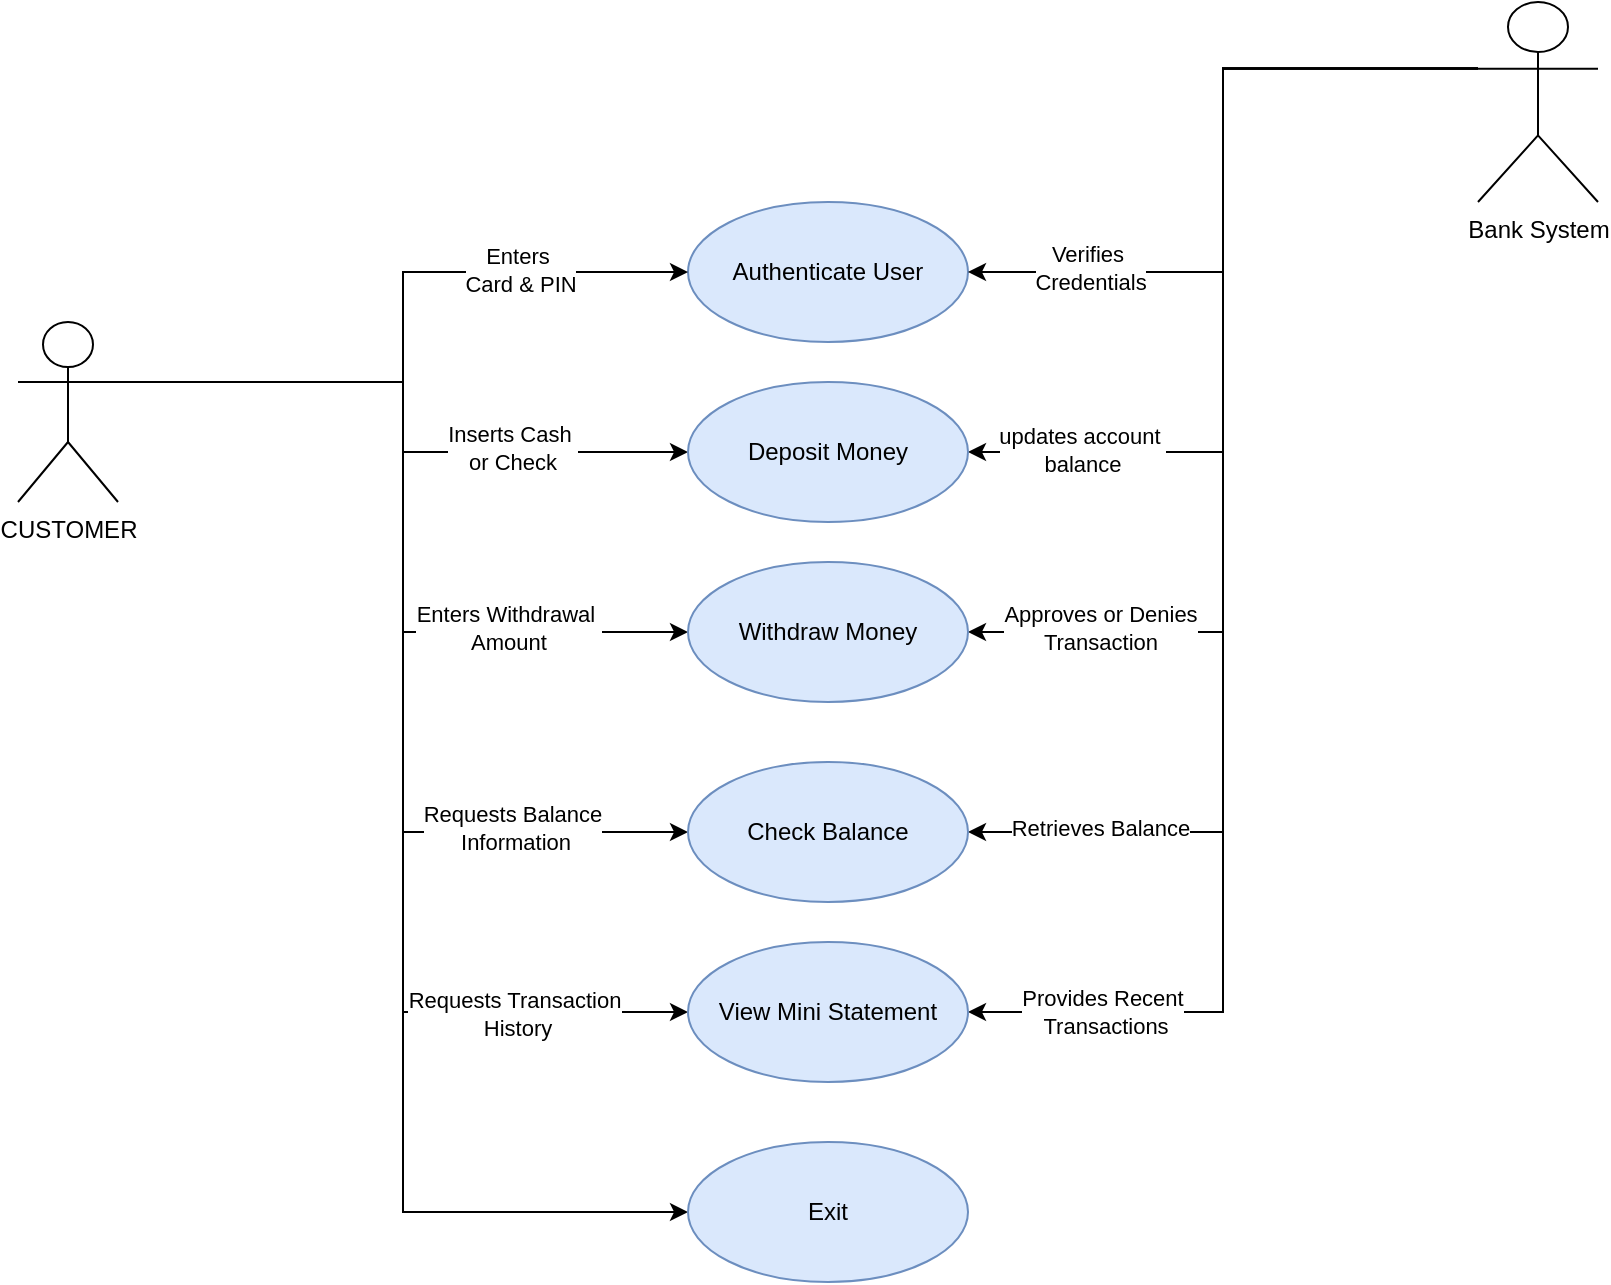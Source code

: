 <mxfile version="26.0.16">
  <diagram name="Page-1" id="0cmK1UkAHQpkOgJ4tksA">
    <mxGraphModel dx="1235" dy="731" grid="1" gridSize="10" guides="1" tooltips="1" connect="1" arrows="1" fold="1" page="1" pageScale="1" pageWidth="850" pageHeight="1100" math="0" shadow="0">
      <root>
        <mxCell id="0" />
        <mxCell id="1" parent="0" />
        <mxCell id="GqySkjpXKYiafqIpHmWa-2" value="Authenticate User" style="ellipse;whiteSpace=wrap;html=1;fillColor=#dae8fc;strokeColor=#6c8ebf;" parent="1" vertex="1">
          <mxGeometry x="355" y="130" width="140" height="70" as="geometry" />
        </mxCell>
        <mxCell id="WJmSbiWewOY4QOVFfTJy-1" style="edgeStyle=orthogonalEdgeStyle;rounded=0;orthogonalLoop=1;jettySize=auto;html=1;exitX=1;exitY=0.333;exitDx=0;exitDy=0;exitPerimeter=0;entryX=0;entryY=0.5;entryDx=0;entryDy=0;" edge="1" parent="1" source="GqySkjpXKYiafqIpHmWa-3" target="GqySkjpXKYiafqIpHmWa-2">
          <mxGeometry relative="1" as="geometry" />
        </mxCell>
        <mxCell id="WJmSbiWewOY4QOVFfTJy-13" value="Enters&amp;nbsp;&lt;div&gt;Card&lt;span style=&quot;background-color: light-dark(#ffffff, var(--ge-dark-color, #121212)); color: light-dark(rgb(0, 0, 0), rgb(255, 255, 255));&quot;&gt;&amp;nbsp;&amp;amp; PIN&lt;/span&gt;&lt;/div&gt;" style="edgeLabel;html=1;align=center;verticalAlign=middle;resizable=0;points=[];" vertex="1" connectable="0" parent="WJmSbiWewOY4QOVFfTJy-1">
          <mxGeometry x="0.506" y="1" relative="1" as="geometry">
            <mxPoint as="offset" />
          </mxGeometry>
        </mxCell>
        <mxCell id="WJmSbiWewOY4QOVFfTJy-2" style="edgeStyle=orthogonalEdgeStyle;rounded=0;orthogonalLoop=1;jettySize=auto;html=1;exitX=1;exitY=0.333;exitDx=0;exitDy=0;exitPerimeter=0;entryX=0;entryY=0.5;entryDx=0;entryDy=0;" edge="1" parent="1" source="GqySkjpXKYiafqIpHmWa-3" target="GqySkjpXKYiafqIpHmWa-15">
          <mxGeometry relative="1" as="geometry" />
        </mxCell>
        <mxCell id="WJmSbiWewOY4QOVFfTJy-22" value="Inserts Cash&amp;nbsp;&lt;div&gt;or Check&lt;/div&gt;" style="edgeLabel;html=1;align=center;verticalAlign=middle;resizable=0;points=[];" vertex="1" connectable="0" parent="WJmSbiWewOY4QOVFfTJy-2">
          <mxGeometry x="0.446" y="2" relative="1" as="geometry">
            <mxPoint as="offset" />
          </mxGeometry>
        </mxCell>
        <mxCell id="WJmSbiWewOY4QOVFfTJy-9" style="edgeStyle=orthogonalEdgeStyle;rounded=0;orthogonalLoop=1;jettySize=auto;html=1;exitX=1;exitY=0.333;exitDx=0;exitDy=0;exitPerimeter=0;entryX=0;entryY=0.5;entryDx=0;entryDy=0;" edge="1" parent="1" source="GqySkjpXKYiafqIpHmWa-3" target="WJmSbiWewOY4QOVFfTJy-3">
          <mxGeometry relative="1" as="geometry" />
        </mxCell>
        <mxCell id="WJmSbiWewOY4QOVFfTJy-25" value="Enters Withdrawal&amp;nbsp;&lt;div&gt;Amount&lt;/div&gt;" style="edgeLabel;html=1;align=center;verticalAlign=middle;resizable=0;points=[];" vertex="1" connectable="0" parent="WJmSbiWewOY4QOVFfTJy-9">
          <mxGeometry x="0.562" y="2" relative="1" as="geometry">
            <mxPoint as="offset" />
          </mxGeometry>
        </mxCell>
        <mxCell id="WJmSbiWewOY4QOVFfTJy-10" style="edgeStyle=orthogonalEdgeStyle;rounded=0;orthogonalLoop=1;jettySize=auto;html=1;exitX=1;exitY=0.333;exitDx=0;exitDy=0;exitPerimeter=0;entryX=0;entryY=0.5;entryDx=0;entryDy=0;" edge="1" parent="1" source="GqySkjpXKYiafqIpHmWa-3" target="WJmSbiWewOY4QOVFfTJy-6">
          <mxGeometry relative="1" as="geometry" />
        </mxCell>
        <mxCell id="WJmSbiWewOY4QOVFfTJy-34" value="Requests Transaction&lt;div&gt;&amp;nbsp;History&lt;/div&gt;" style="edgeLabel;html=1;align=center;verticalAlign=middle;resizable=0;points=[];" vertex="1" connectable="0" parent="WJmSbiWewOY4QOVFfTJy-10">
          <mxGeometry x="0.709" y="-1" relative="1" as="geometry">
            <mxPoint as="offset" />
          </mxGeometry>
        </mxCell>
        <mxCell id="WJmSbiWewOY4QOVFfTJy-11" style="edgeStyle=orthogonalEdgeStyle;rounded=0;orthogonalLoop=1;jettySize=auto;html=1;exitX=1;exitY=0.333;exitDx=0;exitDy=0;exitPerimeter=0;entryX=0;entryY=0.5;entryDx=0;entryDy=0;" edge="1" parent="1" source="GqySkjpXKYiafqIpHmWa-3" target="WJmSbiWewOY4QOVFfTJy-4">
          <mxGeometry relative="1" as="geometry" />
        </mxCell>
        <mxCell id="WJmSbiWewOY4QOVFfTJy-30" value="Requests Balance&lt;div&gt;&amp;nbsp;Information&lt;/div&gt;" style="edgeLabel;html=1;align=center;verticalAlign=middle;resizable=0;points=[];" vertex="1" connectable="0" parent="WJmSbiWewOY4QOVFfTJy-11">
          <mxGeometry x="0.653" y="2" relative="1" as="geometry">
            <mxPoint as="offset" />
          </mxGeometry>
        </mxCell>
        <mxCell id="WJmSbiWewOY4QOVFfTJy-12" style="edgeStyle=orthogonalEdgeStyle;rounded=0;orthogonalLoop=1;jettySize=auto;html=1;exitX=1;exitY=0.333;exitDx=0;exitDy=0;exitPerimeter=0;entryX=0;entryY=0.5;entryDx=0;entryDy=0;" edge="1" parent="1" source="GqySkjpXKYiafqIpHmWa-3" target="WJmSbiWewOY4QOVFfTJy-7">
          <mxGeometry relative="1" as="geometry" />
        </mxCell>
        <mxCell id="GqySkjpXKYiafqIpHmWa-3" value="&lt;div&gt;CUSTOMER&lt;/div&gt;&lt;div&gt;&lt;br&gt;&lt;/div&gt;" style="shape=umlActor;verticalLabelPosition=bottom;verticalAlign=top;html=1;shadow=0;" parent="1" vertex="1">
          <mxGeometry x="20" y="190" width="50" height="90" as="geometry" />
        </mxCell>
        <mxCell id="GqySkjpXKYiafqIpHmWa-13" style="edgeStyle=orthogonalEdgeStyle;rounded=0;orthogonalLoop=1;jettySize=auto;html=1;exitX=0;exitY=0.333;exitDx=0;exitDy=0;exitPerimeter=0;" parent="1" source="GqySkjpXKYiafqIpHmWa-7" target="GqySkjpXKYiafqIpHmWa-2" edge="1">
          <mxGeometry relative="1" as="geometry" />
        </mxCell>
        <mxCell id="WJmSbiWewOY4QOVFfTJy-18" value="Verifies&amp;nbsp;&lt;div&gt;Credentials&lt;/div&gt;" style="edgeLabel;html=1;align=center;verticalAlign=middle;resizable=0;points=[];" vertex="1" connectable="0" parent="GqySkjpXKYiafqIpHmWa-13">
          <mxGeometry x="0.66" y="-2" relative="1" as="geometry">
            <mxPoint as="offset" />
          </mxGeometry>
        </mxCell>
        <mxCell id="WJmSbiWewOY4QOVFfTJy-16" style="edgeStyle=orthogonalEdgeStyle;rounded=0;orthogonalLoop=1;jettySize=auto;html=1;exitX=0;exitY=0.333;exitDx=0;exitDy=0;exitPerimeter=0;entryX=1;entryY=0.5;entryDx=0;entryDy=0;" edge="1" parent="1" source="GqySkjpXKYiafqIpHmWa-7" target="GqySkjpXKYiafqIpHmWa-15">
          <mxGeometry relative="1" as="geometry" />
        </mxCell>
        <mxCell id="WJmSbiWewOY4QOVFfTJy-24" value="updates account&amp;nbsp;&lt;div&gt;balance&lt;/div&gt;" style="edgeLabel;html=1;align=center;verticalAlign=middle;resizable=0;points=[];" vertex="1" connectable="0" parent="WJmSbiWewOY4QOVFfTJy-16">
          <mxGeometry x="0.743" y="-1" relative="1" as="geometry">
            <mxPoint as="offset" />
          </mxGeometry>
        </mxCell>
        <mxCell id="WJmSbiWewOY4QOVFfTJy-17" style="edgeStyle=orthogonalEdgeStyle;rounded=0;orthogonalLoop=1;jettySize=auto;html=1;exitX=0;exitY=0.333;exitDx=0;exitDy=0;exitPerimeter=0;entryX=1;entryY=0.5;entryDx=0;entryDy=0;" edge="1" parent="1" source="GqySkjpXKYiafqIpHmWa-7" target="WJmSbiWewOY4QOVFfTJy-3">
          <mxGeometry relative="1" as="geometry" />
        </mxCell>
        <mxCell id="WJmSbiWewOY4QOVFfTJy-28" value="Text" style="edgeLabel;html=1;align=center;verticalAlign=middle;resizable=0;points=[];" vertex="1" connectable="0" parent="WJmSbiWewOY4QOVFfTJy-17">
          <mxGeometry x="0.76" y="-2" relative="1" as="geometry">
            <mxPoint x="-1" as="offset" />
          </mxGeometry>
        </mxCell>
        <mxCell id="WJmSbiWewOY4QOVFfTJy-29" value="Approves or Denies&lt;div&gt;&amp;nbsp;Transaction&amp;nbsp;&lt;/div&gt;" style="edgeLabel;html=1;align=center;verticalAlign=middle;resizable=0;points=[];" vertex="1" connectable="0" parent="WJmSbiWewOY4QOVFfTJy-17">
          <mxGeometry x="0.751" y="-2" relative="1" as="geometry">
            <mxPoint x="-1" as="offset" />
          </mxGeometry>
        </mxCell>
        <mxCell id="WJmSbiWewOY4QOVFfTJy-19" style="edgeStyle=orthogonalEdgeStyle;rounded=0;orthogonalLoop=1;jettySize=auto;html=1;exitX=0;exitY=0.333;exitDx=0;exitDy=0;exitPerimeter=0;entryX=1;entryY=0.5;entryDx=0;entryDy=0;" edge="1" parent="1" source="GqySkjpXKYiafqIpHmWa-7" target="WJmSbiWewOY4QOVFfTJy-4">
          <mxGeometry relative="1" as="geometry" />
        </mxCell>
        <mxCell id="WJmSbiWewOY4QOVFfTJy-31" value="Retrieves Balance" style="edgeLabel;html=1;align=center;verticalAlign=middle;resizable=0;points=[];" vertex="1" connectable="0" parent="WJmSbiWewOY4QOVFfTJy-19">
          <mxGeometry x="0.79" y="-2" relative="1" as="geometry">
            <mxPoint x="-1" as="offset" />
          </mxGeometry>
        </mxCell>
        <mxCell id="WJmSbiWewOY4QOVFfTJy-20" style="edgeStyle=orthogonalEdgeStyle;rounded=0;orthogonalLoop=1;jettySize=auto;html=1;exitX=0;exitY=0.333;exitDx=0;exitDy=0;exitPerimeter=0;entryX=1;entryY=0.5;entryDx=0;entryDy=0;" edge="1" parent="1" source="GqySkjpXKYiafqIpHmWa-7" target="WJmSbiWewOY4QOVFfTJy-6">
          <mxGeometry relative="1" as="geometry" />
        </mxCell>
        <mxCell id="WJmSbiWewOY4QOVFfTJy-35" value="Provides Recent&lt;div&gt;&amp;nbsp;Transactions&lt;/div&gt;" style="edgeLabel;html=1;align=center;verticalAlign=middle;resizable=0;points=[];" vertex="1" connectable="0" parent="WJmSbiWewOY4QOVFfTJy-20">
          <mxGeometry x="0.816" relative="1" as="geometry">
            <mxPoint as="offset" />
          </mxGeometry>
        </mxCell>
        <mxCell id="GqySkjpXKYiafqIpHmWa-7" value="Bank System" style="shape=umlActor;verticalLabelPosition=bottom;verticalAlign=top;html=1;" parent="1" vertex="1">
          <mxGeometry x="750" y="30" width="60" height="100" as="geometry" />
        </mxCell>
        <mxCell id="GqySkjpXKYiafqIpHmWa-15" value="Deposit Money" style="ellipse;whiteSpace=wrap;html=1;fillColor=#dae8fc;strokeColor=#6c8ebf;" parent="1" vertex="1">
          <mxGeometry x="355" y="220" width="140" height="70" as="geometry" />
        </mxCell>
        <mxCell id="WJmSbiWewOY4QOVFfTJy-3" value="Withdraw Money" style="ellipse;whiteSpace=wrap;html=1;fillColor=#dae8fc;strokeColor=#6c8ebf;" vertex="1" parent="1">
          <mxGeometry x="355" y="310" width="140" height="70" as="geometry" />
        </mxCell>
        <mxCell id="WJmSbiWewOY4QOVFfTJy-4" value="Check Balance" style="ellipse;whiteSpace=wrap;html=1;fillColor=#dae8fc;strokeColor=#6c8ebf;" vertex="1" parent="1">
          <mxGeometry x="355" y="410" width="140" height="70" as="geometry" />
        </mxCell>
        <mxCell id="WJmSbiWewOY4QOVFfTJy-6" value="View Mini Statement" style="ellipse;whiteSpace=wrap;html=1;fillColor=#dae8fc;strokeColor=#6c8ebf;" vertex="1" parent="1">
          <mxGeometry x="355" y="500" width="140" height="70" as="geometry" />
        </mxCell>
        <mxCell id="WJmSbiWewOY4QOVFfTJy-7" value="Exit" style="ellipse;whiteSpace=wrap;html=1;fillColor=#dae8fc;strokeColor=#6c8ebf;" vertex="1" parent="1">
          <mxGeometry x="355" y="600" width="140" height="70" as="geometry" />
        </mxCell>
      </root>
    </mxGraphModel>
  </diagram>
</mxfile>
